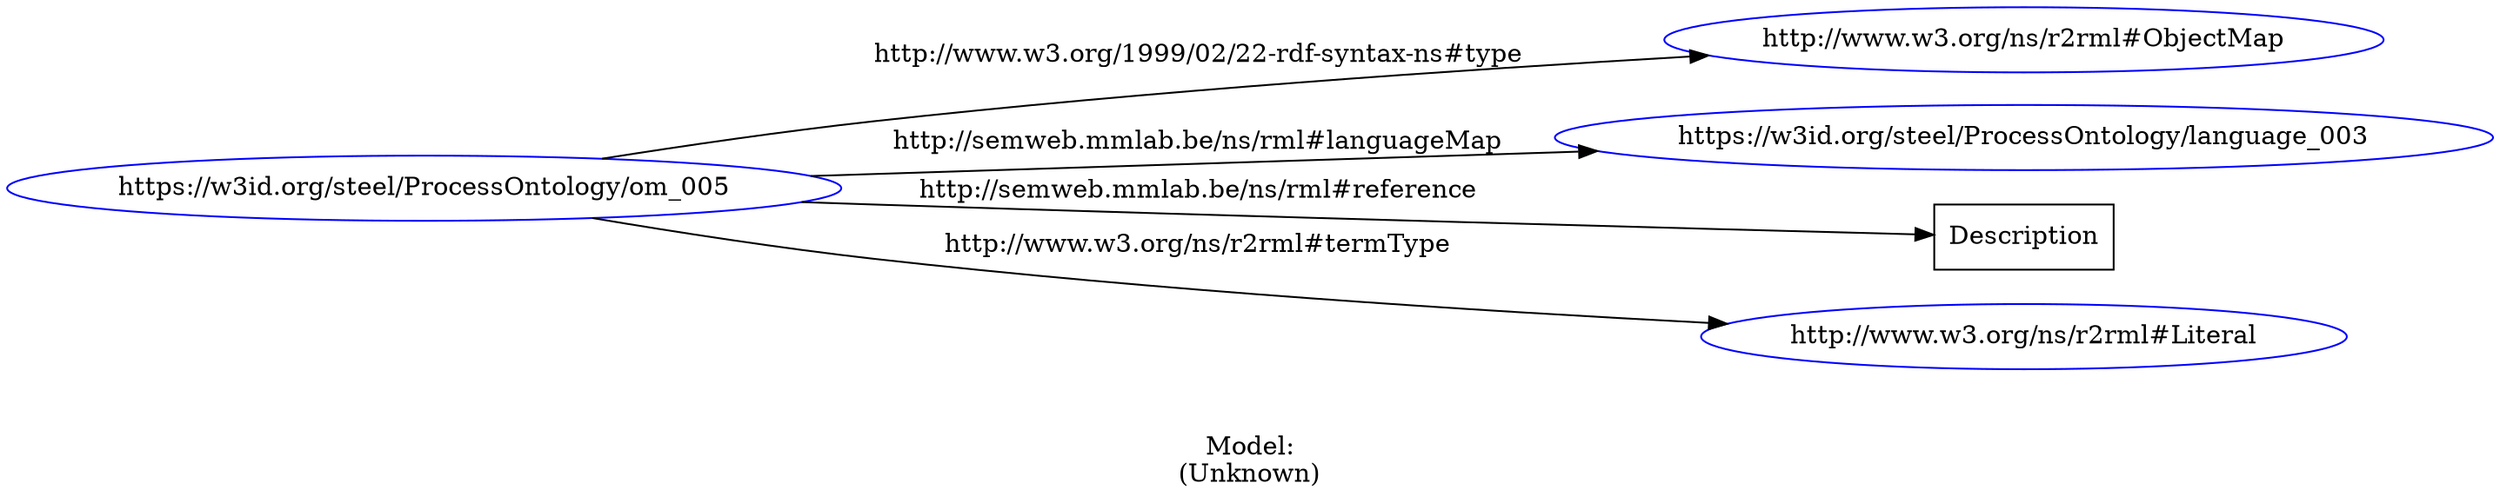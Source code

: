 digraph {
	rankdir = LR;
	charset="utf-8";

	"Rhttps://w3id.org/steel/ProcessOntology/om_005" -> "Rhttp://www.w3.org/ns/r2rml#ObjectMap" [ label="http://www.w3.org/1999/02/22-rdf-syntax-ns#type" ];
	"Rhttps://w3id.org/steel/ProcessOntology/om_005" -> "Rhttps://w3id.org/steel/ProcessOntology/language_003" [ label="http://semweb.mmlab.be/ns/rml#languageMap" ];
	"Rhttps://w3id.org/steel/ProcessOntology/om_005" -> "LDescription" [ label="http://semweb.mmlab.be/ns/rml#reference" ];
	"Rhttps://w3id.org/steel/ProcessOntology/om_005" -> "Rhttp://www.w3.org/ns/r2rml#Literal" [ label="http://www.w3.org/ns/r2rml#termType" ];

	// Resources
	"Rhttps://w3id.org/steel/ProcessOntology/om_005" [ label="https://w3id.org/steel/ProcessOntology/om_005", shape = ellipse, color = blue ];
	"Rhttp://www.w3.org/ns/r2rml#ObjectMap" [ label="http://www.w3.org/ns/r2rml#ObjectMap", shape = ellipse, color = blue ];
	"Rhttps://w3id.org/steel/ProcessOntology/language_003" [ label="https://w3id.org/steel/ProcessOntology/language_003", shape = ellipse, color = blue ];
	"Rhttp://www.w3.org/ns/r2rml#Literal" [ label="http://www.w3.org/ns/r2rml#Literal", shape = ellipse, color = blue ];

	// Anonymous nodes

	// Literals
	"LDescription" [ label="Description", shape = record ];

	label="\n\nModel:\n(Unknown)";
}
